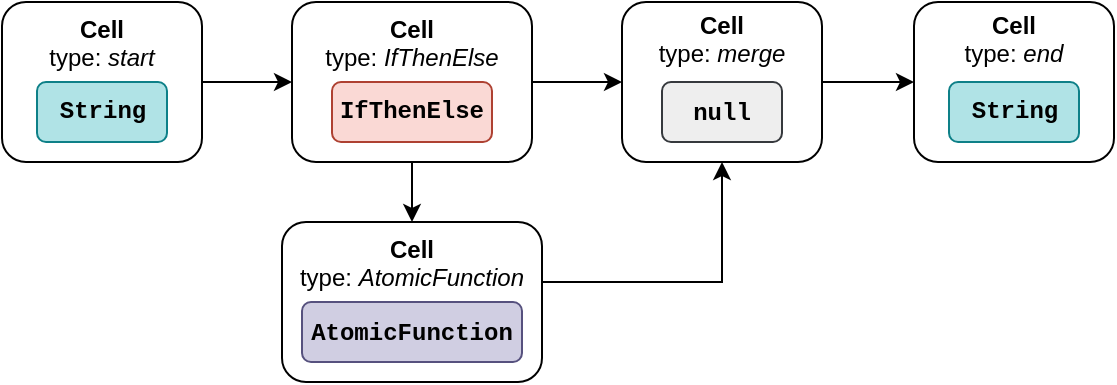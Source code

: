 <mxfile version="13.1.1" type="device"><diagram id="OpRJOE4zAO7LxHqy29uj" name="Page-1"><mxGraphModel dx="1178" dy="778" grid="1" gridSize="10" guides="1" tooltips="1" connect="1" arrows="1" fold="1" page="1" pageScale="1" pageWidth="850" pageHeight="1100" math="0" shadow="0"><root><mxCell id="0"/><mxCell id="1" parent="0"/><mxCell id="9EZDdgmG9IE1sJrVWSAi-5" value="&lt;div&gt;Cell&lt;/div&gt;&lt;div&gt;&lt;span style=&quot;font-weight: normal&quot;&gt;type: &lt;i&gt;IfThenElse&lt;/i&gt;&lt;/span&gt;&lt;br&gt;&lt;/div&gt;" style="rounded=1;whiteSpace=wrap;html=1;verticalAlign=top;fontStyle=1;spacingTop=0;" parent="1" vertex="1"><mxGeometry x="185" y="40" width="120" height="80" as="geometry"/></mxCell><mxCell id="9EZDdgmG9IE1sJrVWSAi-1" value="&lt;div&gt;Cell&lt;/div&gt;&lt;div&gt;&lt;span style=&quot;font-weight: normal&quot;&gt;type: &lt;i&gt;start&lt;/i&gt;&lt;/span&gt;&lt;br&gt;&lt;/div&gt;" style="rounded=1;whiteSpace=wrap;html=1;verticalAlign=top;fontStyle=1;spacingTop=0;" parent="1" vertex="1"><mxGeometry x="40" y="40" width="100" height="80" as="geometry"/></mxCell><mxCell id="9EZDdgmG9IE1sJrVWSAi-6" value="" style="edgeStyle=orthogonalEdgeStyle;rounded=0;orthogonalLoop=1;jettySize=auto;html=1;" parent="1" source="9EZDdgmG9IE1sJrVWSAi-1" target="9EZDdgmG9IE1sJrVWSAi-5" edge="1"><mxGeometry relative="1" as="geometry"/></mxCell><mxCell id="9EZDdgmG9IE1sJrVWSAi-10" value="" style="edgeStyle=orthogonalEdgeStyle;rounded=0;orthogonalLoop=1;jettySize=auto;html=1;" parent="1" source="9EZDdgmG9IE1sJrVWSAi-5" target="9EZDdgmG9IE1sJrVWSAi-9" edge="1"><mxGeometry relative="1" as="geometry"/></mxCell><mxCell id="9EZDdgmG9IE1sJrVWSAi-24" style="edgeStyle=orthogonalEdgeStyle;rounded=0;orthogonalLoop=1;jettySize=auto;html=1;" parent="1" source="9EZDdgmG9IE1sJrVWSAi-5" target="9EZDdgmG9IE1sJrVWSAi-25" edge="1"><mxGeometry relative="1" as="geometry"><mxPoint x="100" y="243" as="targetPoint"/><Array as="points"/></mxGeometry></mxCell><mxCell id="9EZDdgmG9IE1sJrVWSAi-12" value="" style="edgeStyle=orthogonalEdgeStyle;rounded=0;orthogonalLoop=1;jettySize=auto;html=1;" parent="1" source="9EZDdgmG9IE1sJrVWSAi-9" target="9EZDdgmG9IE1sJrVWSAi-25" edge="1"><mxGeometry relative="1" as="geometry"><mxPoint x="280" y="243" as="targetPoint"/><Array as="points"><mxPoint x="400" y="180"/></Array></mxGeometry></mxCell><mxCell id="9EZDdgmG9IE1sJrVWSAi-9" value="&lt;div&gt;Cell&lt;/div&gt;&lt;div&gt;&lt;span style=&quot;font-weight: normal&quot;&gt;type: &lt;i&gt;AtomicFunction&lt;/i&gt;&lt;/span&gt;&lt;br&gt;&lt;/div&gt;" style="rounded=1;whiteSpace=wrap;html=1;verticalAlign=top;fontStyle=1;spacingTop=0;" parent="1" vertex="1"><mxGeometry x="180" y="150" width="130" height="80" as="geometry"/></mxCell><mxCell id="9EZDdgmG9IE1sJrVWSAi-4" value="String" style="rounded=1;whiteSpace=wrap;html=1;fillColor=#b0e3e6;strokeColor=#0e8088;fontFamily=Courier New;fontStyle=1" parent="1" vertex="1"><mxGeometry x="57.5" y="80" width="65" height="30" as="geometry"/></mxCell><mxCell id="9EZDdgmG9IE1sJrVWSAi-13" value="IfThenElse" style="rounded=1;whiteSpace=wrap;html=1;fillColor=#fad9d5;strokeColor=#ae4132;fontFamily=Courier New;fontStyle=1" parent="1" vertex="1"><mxGeometry x="205" y="80" width="80" height="30" as="geometry"/></mxCell><mxCell id="9EZDdgmG9IE1sJrVWSAi-14" value="&lt;b&gt;&lt;font face=&quot;Courier New&quot;&gt;AtomicFunction&lt;/font&gt;&lt;/b&gt;" style="rounded=1;whiteSpace=wrap;html=1;fillColor=#d0cee2;strokeColor=#56517e;" parent="1" vertex="1"><mxGeometry x="190" y="190" width="110" height="30" as="geometry"/></mxCell><mxCell id="9EZDdgmG9IE1sJrVWSAi-35" style="edgeStyle=orthogonalEdgeStyle;rounded=0;orthogonalLoop=1;jettySize=auto;html=1;fontFamily=Courier New;" parent="1" source="9EZDdgmG9IE1sJrVWSAi-25" target="9EZDdgmG9IE1sJrVWSAi-32" edge="1"><mxGeometry relative="1" as="geometry"/></mxCell><mxCell id="9EZDdgmG9IE1sJrVWSAi-25" value="&lt;div&gt;Cell&lt;/div&gt;&lt;div&gt;&lt;span style=&quot;font-weight: normal&quot;&gt;type: &lt;i&gt;merge&lt;/i&gt;&lt;/span&gt;&lt;br&gt;&lt;/div&gt;" style="rounded=1;whiteSpace=wrap;html=1;verticalAlign=top;fontStyle=1;spacingTop=-2;" parent="1" vertex="1"><mxGeometry x="350" y="40" width="100" height="80" as="geometry"/></mxCell><mxCell id="9EZDdgmG9IE1sJrVWSAi-26" value="&lt;font face=&quot;Courier New&quot;&gt;&lt;b&gt;null&lt;/b&gt;&lt;/font&gt;" style="rounded=1;whiteSpace=wrap;html=1;fillColor=#eeeeee;strokeColor=#36393d;" parent="1" vertex="1"><mxGeometry x="370" y="80" width="60" height="30" as="geometry"/></mxCell><mxCell id="9EZDdgmG9IE1sJrVWSAi-32" value="&lt;div&gt;Cell&lt;/div&gt;&lt;div&gt;&lt;span style=&quot;font-weight: normal&quot;&gt;type: &lt;i&gt;end&lt;/i&gt;&lt;/span&gt;&lt;br&gt;&lt;/div&gt;" style="rounded=1;whiteSpace=wrap;html=1;verticalAlign=top;fontStyle=1;spacingTop=-2;" parent="1" vertex="1"><mxGeometry x="496" y="40" width="100" height="80" as="geometry"/></mxCell><mxCell id="9EZDdgmG9IE1sJrVWSAi-34" value="String" style="rounded=1;whiteSpace=wrap;html=1;fillColor=#b0e3e6;strokeColor=#0e8088;fontFamily=Courier New;fontStyle=1" parent="1" vertex="1"><mxGeometry x="513.5" y="80" width="65" height="30" as="geometry"/></mxCell></root></mxGraphModel></diagram></mxfile>